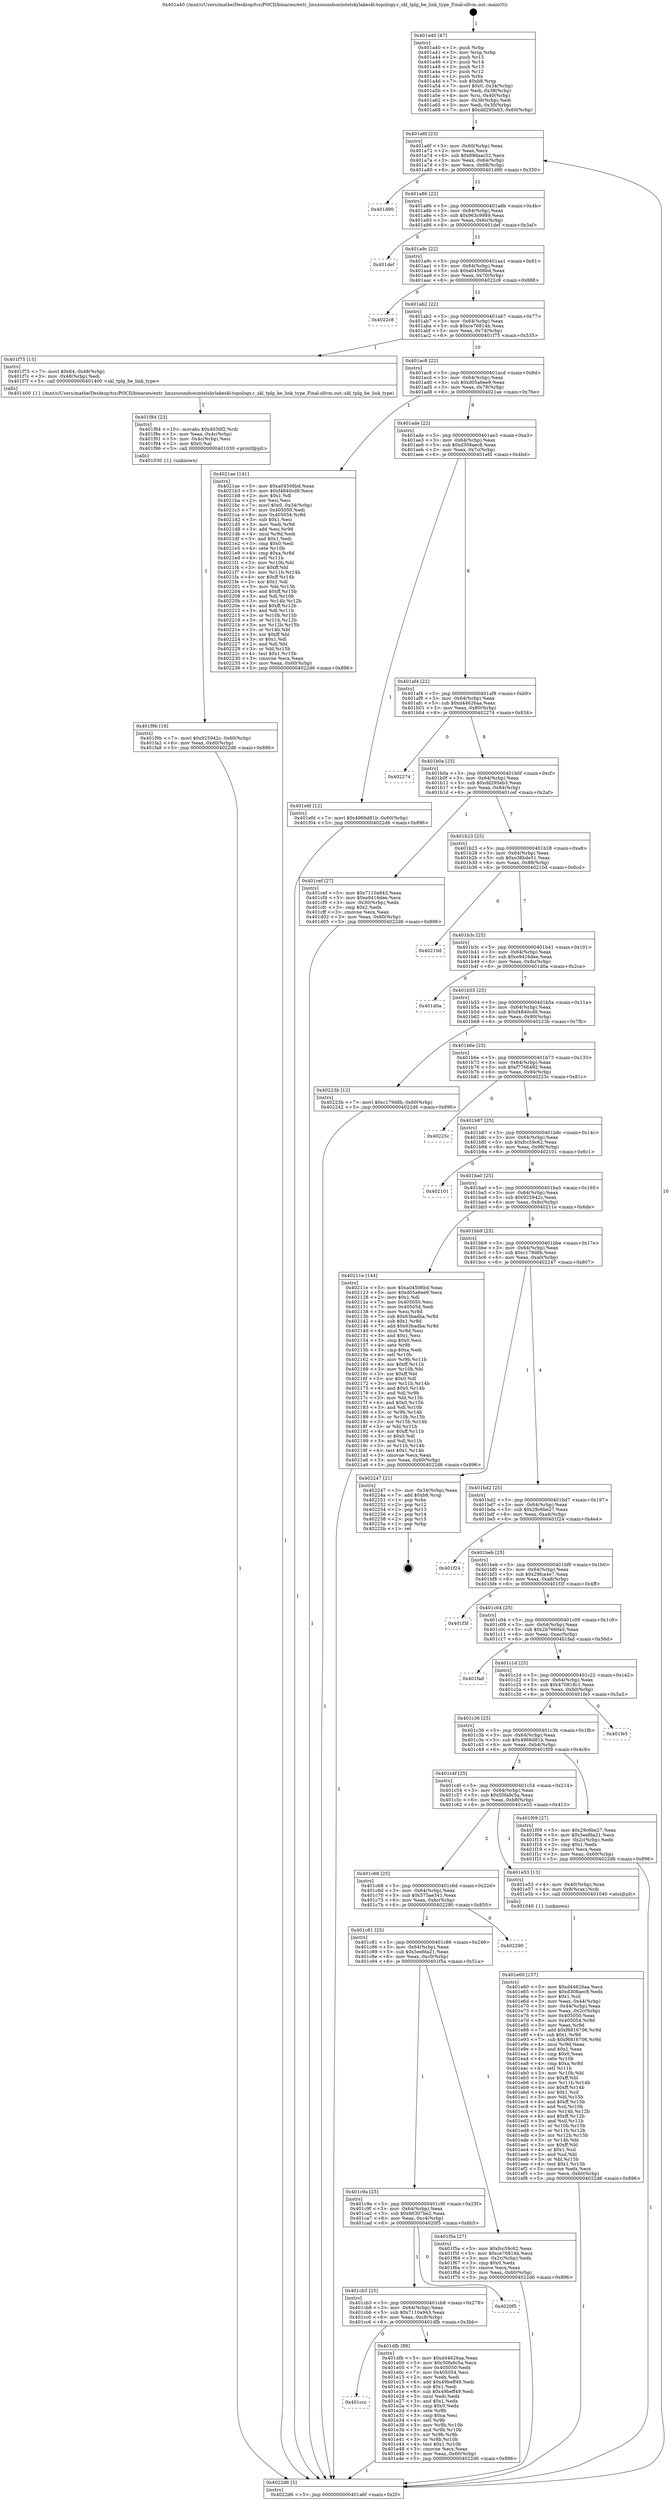 digraph "0x401a40" {
  label = "0x401a40 (/mnt/c/Users/mathe/Desktop/tcc/POCII/binaries/extr_linuxsoundsocintelskylakeskl-topology.c_skl_tplg_be_link_type_Final-ollvm.out::main(0))"
  labelloc = "t"
  node[shape=record]

  Entry [label="",width=0.3,height=0.3,shape=circle,fillcolor=black,style=filled]
  "0x401a6f" [label="{
     0x401a6f [23]\l
     | [instrs]\l
     &nbsp;&nbsp;0x401a6f \<+3\>: mov -0x60(%rbp),%eax\l
     &nbsp;&nbsp;0x401a72 \<+2\>: mov %eax,%ecx\l
     &nbsp;&nbsp;0x401a74 \<+6\>: sub $0x89daac52,%ecx\l
     &nbsp;&nbsp;0x401a7a \<+3\>: mov %eax,-0x64(%rbp)\l
     &nbsp;&nbsp;0x401a7d \<+3\>: mov %ecx,-0x68(%rbp)\l
     &nbsp;&nbsp;0x401a80 \<+6\>: je 0000000000401d90 \<main+0x350\>\l
  }"]
  "0x401d90" [label="{
     0x401d90\l
  }", style=dashed]
  "0x401a86" [label="{
     0x401a86 [22]\l
     | [instrs]\l
     &nbsp;&nbsp;0x401a86 \<+5\>: jmp 0000000000401a8b \<main+0x4b\>\l
     &nbsp;&nbsp;0x401a8b \<+3\>: mov -0x64(%rbp),%eax\l
     &nbsp;&nbsp;0x401a8e \<+5\>: sub $0x963c9989,%eax\l
     &nbsp;&nbsp;0x401a93 \<+3\>: mov %eax,-0x6c(%rbp)\l
     &nbsp;&nbsp;0x401a96 \<+6\>: je 0000000000401def \<main+0x3af\>\l
  }"]
  Exit [label="",width=0.3,height=0.3,shape=circle,fillcolor=black,style=filled,peripheries=2]
  "0x401def" [label="{
     0x401def\l
  }", style=dashed]
  "0x401a9c" [label="{
     0x401a9c [22]\l
     | [instrs]\l
     &nbsp;&nbsp;0x401a9c \<+5\>: jmp 0000000000401aa1 \<main+0x61\>\l
     &nbsp;&nbsp;0x401aa1 \<+3\>: mov -0x64(%rbp),%eax\l
     &nbsp;&nbsp;0x401aa4 \<+5\>: sub $0xa04506bd,%eax\l
     &nbsp;&nbsp;0x401aa9 \<+3\>: mov %eax,-0x70(%rbp)\l
     &nbsp;&nbsp;0x401aac \<+6\>: je 00000000004022c8 \<main+0x888\>\l
  }"]
  "0x401f9b" [label="{
     0x401f9b [18]\l
     | [instrs]\l
     &nbsp;&nbsp;0x401f9b \<+7\>: movl $0x925942c,-0x60(%rbp)\l
     &nbsp;&nbsp;0x401fa2 \<+6\>: mov %eax,-0xd0(%rbp)\l
     &nbsp;&nbsp;0x401fa8 \<+5\>: jmp 00000000004022d6 \<main+0x896\>\l
  }"]
  "0x4022c8" [label="{
     0x4022c8\l
  }", style=dashed]
  "0x401ab2" [label="{
     0x401ab2 [22]\l
     | [instrs]\l
     &nbsp;&nbsp;0x401ab2 \<+5\>: jmp 0000000000401ab7 \<main+0x77\>\l
     &nbsp;&nbsp;0x401ab7 \<+3\>: mov -0x64(%rbp),%eax\l
     &nbsp;&nbsp;0x401aba \<+5\>: sub $0xce76814b,%eax\l
     &nbsp;&nbsp;0x401abf \<+3\>: mov %eax,-0x74(%rbp)\l
     &nbsp;&nbsp;0x401ac2 \<+6\>: je 0000000000401f75 \<main+0x535\>\l
  }"]
  "0x401f84" [label="{
     0x401f84 [23]\l
     | [instrs]\l
     &nbsp;&nbsp;0x401f84 \<+10\>: movabs $0x4030f2,%rdi\l
     &nbsp;&nbsp;0x401f8e \<+3\>: mov %eax,-0x4c(%rbp)\l
     &nbsp;&nbsp;0x401f91 \<+3\>: mov -0x4c(%rbp),%esi\l
     &nbsp;&nbsp;0x401f94 \<+2\>: mov $0x0,%al\l
     &nbsp;&nbsp;0x401f96 \<+5\>: call 0000000000401030 \<printf@plt\>\l
     | [calls]\l
     &nbsp;&nbsp;0x401030 \{1\} (unknown)\l
  }"]
  "0x401f75" [label="{
     0x401f75 [15]\l
     | [instrs]\l
     &nbsp;&nbsp;0x401f75 \<+7\>: movl $0x64,-0x48(%rbp)\l
     &nbsp;&nbsp;0x401f7c \<+3\>: mov -0x48(%rbp),%edi\l
     &nbsp;&nbsp;0x401f7f \<+5\>: call 0000000000401400 \<skl_tplg_be_link_type\>\l
     | [calls]\l
     &nbsp;&nbsp;0x401400 \{1\} (/mnt/c/Users/mathe/Desktop/tcc/POCII/binaries/extr_linuxsoundsocintelskylakeskl-topology.c_skl_tplg_be_link_type_Final-ollvm.out::skl_tplg_be_link_type)\l
  }"]
  "0x401ac8" [label="{
     0x401ac8 [22]\l
     | [instrs]\l
     &nbsp;&nbsp;0x401ac8 \<+5\>: jmp 0000000000401acd \<main+0x8d\>\l
     &nbsp;&nbsp;0x401acd \<+3\>: mov -0x64(%rbp),%eax\l
     &nbsp;&nbsp;0x401ad0 \<+5\>: sub $0xd05a6ee9,%eax\l
     &nbsp;&nbsp;0x401ad5 \<+3\>: mov %eax,-0x78(%rbp)\l
     &nbsp;&nbsp;0x401ad8 \<+6\>: je 00000000004021ae \<main+0x76e\>\l
  }"]
  "0x401e60" [label="{
     0x401e60 [157]\l
     | [instrs]\l
     &nbsp;&nbsp;0x401e60 \<+5\>: mov $0xd44626aa,%ecx\l
     &nbsp;&nbsp;0x401e65 \<+5\>: mov $0xd308aec8,%edx\l
     &nbsp;&nbsp;0x401e6a \<+3\>: mov $0x1,%sil\l
     &nbsp;&nbsp;0x401e6d \<+3\>: mov %eax,-0x44(%rbp)\l
     &nbsp;&nbsp;0x401e70 \<+3\>: mov -0x44(%rbp),%eax\l
     &nbsp;&nbsp;0x401e73 \<+3\>: mov %eax,-0x2c(%rbp)\l
     &nbsp;&nbsp;0x401e76 \<+7\>: mov 0x405050,%eax\l
     &nbsp;&nbsp;0x401e7d \<+8\>: mov 0x405054,%r8d\l
     &nbsp;&nbsp;0x401e85 \<+3\>: mov %eax,%r9d\l
     &nbsp;&nbsp;0x401e88 \<+7\>: add $0xf6816706,%r9d\l
     &nbsp;&nbsp;0x401e8f \<+4\>: sub $0x1,%r9d\l
     &nbsp;&nbsp;0x401e93 \<+7\>: sub $0xf6816706,%r9d\l
     &nbsp;&nbsp;0x401e9a \<+4\>: imul %r9d,%eax\l
     &nbsp;&nbsp;0x401e9e \<+3\>: and $0x1,%eax\l
     &nbsp;&nbsp;0x401ea1 \<+3\>: cmp $0x0,%eax\l
     &nbsp;&nbsp;0x401ea4 \<+4\>: sete %r10b\l
     &nbsp;&nbsp;0x401ea8 \<+4\>: cmp $0xa,%r8d\l
     &nbsp;&nbsp;0x401eac \<+4\>: setl %r11b\l
     &nbsp;&nbsp;0x401eb0 \<+3\>: mov %r10b,%bl\l
     &nbsp;&nbsp;0x401eb3 \<+3\>: xor $0xff,%bl\l
     &nbsp;&nbsp;0x401eb6 \<+3\>: mov %r11b,%r14b\l
     &nbsp;&nbsp;0x401eb9 \<+4\>: xor $0xff,%r14b\l
     &nbsp;&nbsp;0x401ebd \<+4\>: xor $0x1,%sil\l
     &nbsp;&nbsp;0x401ec1 \<+3\>: mov %bl,%r15b\l
     &nbsp;&nbsp;0x401ec4 \<+4\>: and $0xff,%r15b\l
     &nbsp;&nbsp;0x401ec8 \<+3\>: and %sil,%r10b\l
     &nbsp;&nbsp;0x401ecb \<+3\>: mov %r14b,%r12b\l
     &nbsp;&nbsp;0x401ece \<+4\>: and $0xff,%r12b\l
     &nbsp;&nbsp;0x401ed2 \<+3\>: and %sil,%r11b\l
     &nbsp;&nbsp;0x401ed5 \<+3\>: or %r10b,%r15b\l
     &nbsp;&nbsp;0x401ed8 \<+3\>: or %r11b,%r12b\l
     &nbsp;&nbsp;0x401edb \<+3\>: xor %r12b,%r15b\l
     &nbsp;&nbsp;0x401ede \<+3\>: or %r14b,%bl\l
     &nbsp;&nbsp;0x401ee1 \<+3\>: xor $0xff,%bl\l
     &nbsp;&nbsp;0x401ee4 \<+4\>: or $0x1,%sil\l
     &nbsp;&nbsp;0x401ee8 \<+3\>: and %sil,%bl\l
     &nbsp;&nbsp;0x401eeb \<+3\>: or %bl,%r15b\l
     &nbsp;&nbsp;0x401eee \<+4\>: test $0x1,%r15b\l
     &nbsp;&nbsp;0x401ef2 \<+3\>: cmovne %edx,%ecx\l
     &nbsp;&nbsp;0x401ef5 \<+3\>: mov %ecx,-0x60(%rbp)\l
     &nbsp;&nbsp;0x401ef8 \<+5\>: jmp 00000000004022d6 \<main+0x896\>\l
  }"]
  "0x4021ae" [label="{
     0x4021ae [141]\l
     | [instrs]\l
     &nbsp;&nbsp;0x4021ae \<+5\>: mov $0xa04506bd,%eax\l
     &nbsp;&nbsp;0x4021b3 \<+5\>: mov $0xf4840cd9,%ecx\l
     &nbsp;&nbsp;0x4021b8 \<+2\>: mov $0x1,%dl\l
     &nbsp;&nbsp;0x4021ba \<+2\>: xor %esi,%esi\l
     &nbsp;&nbsp;0x4021bc \<+7\>: movl $0x0,-0x34(%rbp)\l
     &nbsp;&nbsp;0x4021c3 \<+7\>: mov 0x405050,%edi\l
     &nbsp;&nbsp;0x4021ca \<+8\>: mov 0x405054,%r8d\l
     &nbsp;&nbsp;0x4021d2 \<+3\>: sub $0x1,%esi\l
     &nbsp;&nbsp;0x4021d5 \<+3\>: mov %edi,%r9d\l
     &nbsp;&nbsp;0x4021d8 \<+3\>: add %esi,%r9d\l
     &nbsp;&nbsp;0x4021db \<+4\>: imul %r9d,%edi\l
     &nbsp;&nbsp;0x4021df \<+3\>: and $0x1,%edi\l
     &nbsp;&nbsp;0x4021e2 \<+3\>: cmp $0x0,%edi\l
     &nbsp;&nbsp;0x4021e5 \<+4\>: sete %r10b\l
     &nbsp;&nbsp;0x4021e9 \<+4\>: cmp $0xa,%r8d\l
     &nbsp;&nbsp;0x4021ed \<+4\>: setl %r11b\l
     &nbsp;&nbsp;0x4021f1 \<+3\>: mov %r10b,%bl\l
     &nbsp;&nbsp;0x4021f4 \<+3\>: xor $0xff,%bl\l
     &nbsp;&nbsp;0x4021f7 \<+3\>: mov %r11b,%r14b\l
     &nbsp;&nbsp;0x4021fa \<+4\>: xor $0xff,%r14b\l
     &nbsp;&nbsp;0x4021fe \<+3\>: xor $0x1,%dl\l
     &nbsp;&nbsp;0x402201 \<+3\>: mov %bl,%r15b\l
     &nbsp;&nbsp;0x402204 \<+4\>: and $0xff,%r15b\l
     &nbsp;&nbsp;0x402208 \<+3\>: and %dl,%r10b\l
     &nbsp;&nbsp;0x40220b \<+3\>: mov %r14b,%r12b\l
     &nbsp;&nbsp;0x40220e \<+4\>: and $0xff,%r12b\l
     &nbsp;&nbsp;0x402212 \<+3\>: and %dl,%r11b\l
     &nbsp;&nbsp;0x402215 \<+3\>: or %r10b,%r15b\l
     &nbsp;&nbsp;0x402218 \<+3\>: or %r11b,%r12b\l
     &nbsp;&nbsp;0x40221b \<+3\>: xor %r12b,%r15b\l
     &nbsp;&nbsp;0x40221e \<+3\>: or %r14b,%bl\l
     &nbsp;&nbsp;0x402221 \<+3\>: xor $0xff,%bl\l
     &nbsp;&nbsp;0x402224 \<+3\>: or $0x1,%dl\l
     &nbsp;&nbsp;0x402227 \<+2\>: and %dl,%bl\l
     &nbsp;&nbsp;0x402229 \<+3\>: or %bl,%r15b\l
     &nbsp;&nbsp;0x40222c \<+4\>: test $0x1,%r15b\l
     &nbsp;&nbsp;0x402230 \<+3\>: cmovne %ecx,%eax\l
     &nbsp;&nbsp;0x402233 \<+3\>: mov %eax,-0x60(%rbp)\l
     &nbsp;&nbsp;0x402236 \<+5\>: jmp 00000000004022d6 \<main+0x896\>\l
  }"]
  "0x401ade" [label="{
     0x401ade [22]\l
     | [instrs]\l
     &nbsp;&nbsp;0x401ade \<+5\>: jmp 0000000000401ae3 \<main+0xa3\>\l
     &nbsp;&nbsp;0x401ae3 \<+3\>: mov -0x64(%rbp),%eax\l
     &nbsp;&nbsp;0x401ae6 \<+5\>: sub $0xd308aec8,%eax\l
     &nbsp;&nbsp;0x401aeb \<+3\>: mov %eax,-0x7c(%rbp)\l
     &nbsp;&nbsp;0x401aee \<+6\>: je 0000000000401efd \<main+0x4bd\>\l
  }"]
  "0x401ccc" [label="{
     0x401ccc\l
  }", style=dashed]
  "0x401efd" [label="{
     0x401efd [12]\l
     | [instrs]\l
     &nbsp;&nbsp;0x401efd \<+7\>: movl $0x4966d81b,-0x60(%rbp)\l
     &nbsp;&nbsp;0x401f04 \<+5\>: jmp 00000000004022d6 \<main+0x896\>\l
  }"]
  "0x401af4" [label="{
     0x401af4 [22]\l
     | [instrs]\l
     &nbsp;&nbsp;0x401af4 \<+5\>: jmp 0000000000401af9 \<main+0xb9\>\l
     &nbsp;&nbsp;0x401af9 \<+3\>: mov -0x64(%rbp),%eax\l
     &nbsp;&nbsp;0x401afc \<+5\>: sub $0xd44626aa,%eax\l
     &nbsp;&nbsp;0x401b01 \<+3\>: mov %eax,-0x80(%rbp)\l
     &nbsp;&nbsp;0x401b04 \<+6\>: je 0000000000402274 \<main+0x834\>\l
  }"]
  "0x401dfb" [label="{
     0x401dfb [88]\l
     | [instrs]\l
     &nbsp;&nbsp;0x401dfb \<+5\>: mov $0xd44626aa,%eax\l
     &nbsp;&nbsp;0x401e00 \<+5\>: mov $0x50fa9c5a,%ecx\l
     &nbsp;&nbsp;0x401e05 \<+7\>: mov 0x405050,%edx\l
     &nbsp;&nbsp;0x401e0c \<+7\>: mov 0x405054,%esi\l
     &nbsp;&nbsp;0x401e13 \<+2\>: mov %edx,%edi\l
     &nbsp;&nbsp;0x401e15 \<+6\>: add $0x49beff49,%edi\l
     &nbsp;&nbsp;0x401e1b \<+3\>: sub $0x1,%edi\l
     &nbsp;&nbsp;0x401e1e \<+6\>: sub $0x49beff49,%edi\l
     &nbsp;&nbsp;0x401e24 \<+3\>: imul %edi,%edx\l
     &nbsp;&nbsp;0x401e27 \<+3\>: and $0x1,%edx\l
     &nbsp;&nbsp;0x401e2a \<+3\>: cmp $0x0,%edx\l
     &nbsp;&nbsp;0x401e2d \<+4\>: sete %r8b\l
     &nbsp;&nbsp;0x401e31 \<+3\>: cmp $0xa,%esi\l
     &nbsp;&nbsp;0x401e34 \<+4\>: setl %r9b\l
     &nbsp;&nbsp;0x401e38 \<+3\>: mov %r8b,%r10b\l
     &nbsp;&nbsp;0x401e3b \<+3\>: and %r9b,%r10b\l
     &nbsp;&nbsp;0x401e3e \<+3\>: xor %r9b,%r8b\l
     &nbsp;&nbsp;0x401e41 \<+3\>: or %r8b,%r10b\l
     &nbsp;&nbsp;0x401e44 \<+4\>: test $0x1,%r10b\l
     &nbsp;&nbsp;0x401e48 \<+3\>: cmovne %ecx,%eax\l
     &nbsp;&nbsp;0x401e4b \<+3\>: mov %eax,-0x60(%rbp)\l
     &nbsp;&nbsp;0x401e4e \<+5\>: jmp 00000000004022d6 \<main+0x896\>\l
  }"]
  "0x402274" [label="{
     0x402274\l
  }", style=dashed]
  "0x401b0a" [label="{
     0x401b0a [25]\l
     | [instrs]\l
     &nbsp;&nbsp;0x401b0a \<+5\>: jmp 0000000000401b0f \<main+0xcf\>\l
     &nbsp;&nbsp;0x401b0f \<+3\>: mov -0x64(%rbp),%eax\l
     &nbsp;&nbsp;0x401b12 \<+5\>: sub $0xdd295eb3,%eax\l
     &nbsp;&nbsp;0x401b17 \<+6\>: mov %eax,-0x84(%rbp)\l
     &nbsp;&nbsp;0x401b1d \<+6\>: je 0000000000401cef \<main+0x2af\>\l
  }"]
  "0x401cb3" [label="{
     0x401cb3 [25]\l
     | [instrs]\l
     &nbsp;&nbsp;0x401cb3 \<+5\>: jmp 0000000000401cb8 \<main+0x278\>\l
     &nbsp;&nbsp;0x401cb8 \<+3\>: mov -0x64(%rbp),%eax\l
     &nbsp;&nbsp;0x401cbb \<+5\>: sub $0x7110a943,%eax\l
     &nbsp;&nbsp;0x401cc0 \<+6\>: mov %eax,-0xc8(%rbp)\l
     &nbsp;&nbsp;0x401cc6 \<+6\>: je 0000000000401dfb \<main+0x3bb\>\l
  }"]
  "0x401cef" [label="{
     0x401cef [27]\l
     | [instrs]\l
     &nbsp;&nbsp;0x401cef \<+5\>: mov $0x7110a943,%eax\l
     &nbsp;&nbsp;0x401cf4 \<+5\>: mov $0xe9416dee,%ecx\l
     &nbsp;&nbsp;0x401cf9 \<+3\>: mov -0x30(%rbp),%edx\l
     &nbsp;&nbsp;0x401cfc \<+3\>: cmp $0x2,%edx\l
     &nbsp;&nbsp;0x401cff \<+3\>: cmovne %ecx,%eax\l
     &nbsp;&nbsp;0x401d02 \<+3\>: mov %eax,-0x60(%rbp)\l
     &nbsp;&nbsp;0x401d05 \<+5\>: jmp 00000000004022d6 \<main+0x896\>\l
  }"]
  "0x401b23" [label="{
     0x401b23 [25]\l
     | [instrs]\l
     &nbsp;&nbsp;0x401b23 \<+5\>: jmp 0000000000401b28 \<main+0xe8\>\l
     &nbsp;&nbsp;0x401b28 \<+3\>: mov -0x64(%rbp),%eax\l
     &nbsp;&nbsp;0x401b2b \<+5\>: sub $0xe38bde51,%eax\l
     &nbsp;&nbsp;0x401b30 \<+6\>: mov %eax,-0x88(%rbp)\l
     &nbsp;&nbsp;0x401b36 \<+6\>: je 000000000040210d \<main+0x6cd\>\l
  }"]
  "0x4022d6" [label="{
     0x4022d6 [5]\l
     | [instrs]\l
     &nbsp;&nbsp;0x4022d6 \<+5\>: jmp 0000000000401a6f \<main+0x2f\>\l
  }"]
  "0x401a40" [label="{
     0x401a40 [47]\l
     | [instrs]\l
     &nbsp;&nbsp;0x401a40 \<+1\>: push %rbp\l
     &nbsp;&nbsp;0x401a41 \<+3\>: mov %rsp,%rbp\l
     &nbsp;&nbsp;0x401a44 \<+2\>: push %r15\l
     &nbsp;&nbsp;0x401a46 \<+2\>: push %r14\l
     &nbsp;&nbsp;0x401a48 \<+2\>: push %r13\l
     &nbsp;&nbsp;0x401a4a \<+2\>: push %r12\l
     &nbsp;&nbsp;0x401a4c \<+1\>: push %rbx\l
     &nbsp;&nbsp;0x401a4d \<+7\>: sub $0xb8,%rsp\l
     &nbsp;&nbsp;0x401a54 \<+7\>: movl $0x0,-0x34(%rbp)\l
     &nbsp;&nbsp;0x401a5b \<+3\>: mov %edi,-0x38(%rbp)\l
     &nbsp;&nbsp;0x401a5e \<+4\>: mov %rsi,-0x40(%rbp)\l
     &nbsp;&nbsp;0x401a62 \<+3\>: mov -0x38(%rbp),%edi\l
     &nbsp;&nbsp;0x401a65 \<+3\>: mov %edi,-0x30(%rbp)\l
     &nbsp;&nbsp;0x401a68 \<+7\>: movl $0xdd295eb3,-0x60(%rbp)\l
  }"]
  "0x4020f5" [label="{
     0x4020f5\l
  }", style=dashed]
  "0x40210d" [label="{
     0x40210d\l
  }", style=dashed]
  "0x401b3c" [label="{
     0x401b3c [25]\l
     | [instrs]\l
     &nbsp;&nbsp;0x401b3c \<+5\>: jmp 0000000000401b41 \<main+0x101\>\l
     &nbsp;&nbsp;0x401b41 \<+3\>: mov -0x64(%rbp),%eax\l
     &nbsp;&nbsp;0x401b44 \<+5\>: sub $0xe9416dee,%eax\l
     &nbsp;&nbsp;0x401b49 \<+6\>: mov %eax,-0x8c(%rbp)\l
     &nbsp;&nbsp;0x401b4f \<+6\>: je 0000000000401d0a \<main+0x2ca\>\l
  }"]
  "0x401c9a" [label="{
     0x401c9a [25]\l
     | [instrs]\l
     &nbsp;&nbsp;0x401c9a \<+5\>: jmp 0000000000401c9f \<main+0x25f\>\l
     &nbsp;&nbsp;0x401c9f \<+3\>: mov -0x64(%rbp),%eax\l
     &nbsp;&nbsp;0x401ca2 \<+5\>: sub $0x66307be2,%eax\l
     &nbsp;&nbsp;0x401ca7 \<+6\>: mov %eax,-0xc4(%rbp)\l
     &nbsp;&nbsp;0x401cad \<+6\>: je 00000000004020f5 \<main+0x6b5\>\l
  }"]
  "0x401d0a" [label="{
     0x401d0a\l
  }", style=dashed]
  "0x401b55" [label="{
     0x401b55 [25]\l
     | [instrs]\l
     &nbsp;&nbsp;0x401b55 \<+5\>: jmp 0000000000401b5a \<main+0x11a\>\l
     &nbsp;&nbsp;0x401b5a \<+3\>: mov -0x64(%rbp),%eax\l
     &nbsp;&nbsp;0x401b5d \<+5\>: sub $0xf4840cd9,%eax\l
     &nbsp;&nbsp;0x401b62 \<+6\>: mov %eax,-0x90(%rbp)\l
     &nbsp;&nbsp;0x401b68 \<+6\>: je 000000000040223b \<main+0x7fb\>\l
  }"]
  "0x401f5a" [label="{
     0x401f5a [27]\l
     | [instrs]\l
     &nbsp;&nbsp;0x401f5a \<+5\>: mov $0xfcc59c62,%eax\l
     &nbsp;&nbsp;0x401f5f \<+5\>: mov $0xce76814b,%ecx\l
     &nbsp;&nbsp;0x401f64 \<+3\>: mov -0x2c(%rbp),%edx\l
     &nbsp;&nbsp;0x401f67 \<+3\>: cmp $0x0,%edx\l
     &nbsp;&nbsp;0x401f6a \<+3\>: cmove %ecx,%eax\l
     &nbsp;&nbsp;0x401f6d \<+3\>: mov %eax,-0x60(%rbp)\l
     &nbsp;&nbsp;0x401f70 \<+5\>: jmp 00000000004022d6 \<main+0x896\>\l
  }"]
  "0x40223b" [label="{
     0x40223b [12]\l
     | [instrs]\l
     &nbsp;&nbsp;0x40223b \<+7\>: movl $0xc179d8b,-0x60(%rbp)\l
     &nbsp;&nbsp;0x402242 \<+5\>: jmp 00000000004022d6 \<main+0x896\>\l
  }"]
  "0x401b6e" [label="{
     0x401b6e [25]\l
     | [instrs]\l
     &nbsp;&nbsp;0x401b6e \<+5\>: jmp 0000000000401b73 \<main+0x133\>\l
     &nbsp;&nbsp;0x401b73 \<+3\>: mov -0x64(%rbp),%eax\l
     &nbsp;&nbsp;0x401b76 \<+5\>: sub $0xf7766492,%eax\l
     &nbsp;&nbsp;0x401b7b \<+6\>: mov %eax,-0x94(%rbp)\l
     &nbsp;&nbsp;0x401b81 \<+6\>: je 000000000040225c \<main+0x81c\>\l
  }"]
  "0x401c81" [label="{
     0x401c81 [25]\l
     | [instrs]\l
     &nbsp;&nbsp;0x401c81 \<+5\>: jmp 0000000000401c86 \<main+0x246\>\l
     &nbsp;&nbsp;0x401c86 \<+3\>: mov -0x64(%rbp),%eax\l
     &nbsp;&nbsp;0x401c89 \<+5\>: sub $0x5eefda21,%eax\l
     &nbsp;&nbsp;0x401c8e \<+6\>: mov %eax,-0xc0(%rbp)\l
     &nbsp;&nbsp;0x401c94 \<+6\>: je 0000000000401f5a \<main+0x51a\>\l
  }"]
  "0x40225c" [label="{
     0x40225c\l
  }", style=dashed]
  "0x401b87" [label="{
     0x401b87 [25]\l
     | [instrs]\l
     &nbsp;&nbsp;0x401b87 \<+5\>: jmp 0000000000401b8c \<main+0x14c\>\l
     &nbsp;&nbsp;0x401b8c \<+3\>: mov -0x64(%rbp),%eax\l
     &nbsp;&nbsp;0x401b8f \<+5\>: sub $0xfcc59c62,%eax\l
     &nbsp;&nbsp;0x401b94 \<+6\>: mov %eax,-0x98(%rbp)\l
     &nbsp;&nbsp;0x401b9a \<+6\>: je 0000000000402101 \<main+0x6c1\>\l
  }"]
  "0x402290" [label="{
     0x402290\l
  }", style=dashed]
  "0x402101" [label="{
     0x402101\l
  }", style=dashed]
  "0x401ba0" [label="{
     0x401ba0 [25]\l
     | [instrs]\l
     &nbsp;&nbsp;0x401ba0 \<+5\>: jmp 0000000000401ba5 \<main+0x165\>\l
     &nbsp;&nbsp;0x401ba5 \<+3\>: mov -0x64(%rbp),%eax\l
     &nbsp;&nbsp;0x401ba8 \<+5\>: sub $0x925942c,%eax\l
     &nbsp;&nbsp;0x401bad \<+6\>: mov %eax,-0x9c(%rbp)\l
     &nbsp;&nbsp;0x401bb3 \<+6\>: je 000000000040211e \<main+0x6de\>\l
  }"]
  "0x401c68" [label="{
     0x401c68 [25]\l
     | [instrs]\l
     &nbsp;&nbsp;0x401c68 \<+5\>: jmp 0000000000401c6d \<main+0x22d\>\l
     &nbsp;&nbsp;0x401c6d \<+3\>: mov -0x64(%rbp),%eax\l
     &nbsp;&nbsp;0x401c70 \<+5\>: sub $0x575ae341,%eax\l
     &nbsp;&nbsp;0x401c75 \<+6\>: mov %eax,-0xbc(%rbp)\l
     &nbsp;&nbsp;0x401c7b \<+6\>: je 0000000000402290 \<main+0x850\>\l
  }"]
  "0x40211e" [label="{
     0x40211e [144]\l
     | [instrs]\l
     &nbsp;&nbsp;0x40211e \<+5\>: mov $0xa04506bd,%eax\l
     &nbsp;&nbsp;0x402123 \<+5\>: mov $0xd05a6ee9,%ecx\l
     &nbsp;&nbsp;0x402128 \<+2\>: mov $0x1,%dl\l
     &nbsp;&nbsp;0x40212a \<+7\>: mov 0x405050,%esi\l
     &nbsp;&nbsp;0x402131 \<+7\>: mov 0x405054,%edi\l
     &nbsp;&nbsp;0x402138 \<+3\>: mov %esi,%r8d\l
     &nbsp;&nbsp;0x40213b \<+7\>: sub $0x63badba,%r8d\l
     &nbsp;&nbsp;0x402142 \<+4\>: sub $0x1,%r8d\l
     &nbsp;&nbsp;0x402146 \<+7\>: add $0x63badba,%r8d\l
     &nbsp;&nbsp;0x40214d \<+4\>: imul %r8d,%esi\l
     &nbsp;&nbsp;0x402151 \<+3\>: and $0x1,%esi\l
     &nbsp;&nbsp;0x402154 \<+3\>: cmp $0x0,%esi\l
     &nbsp;&nbsp;0x402157 \<+4\>: sete %r9b\l
     &nbsp;&nbsp;0x40215b \<+3\>: cmp $0xa,%edi\l
     &nbsp;&nbsp;0x40215e \<+4\>: setl %r10b\l
     &nbsp;&nbsp;0x402162 \<+3\>: mov %r9b,%r11b\l
     &nbsp;&nbsp;0x402165 \<+4\>: xor $0xff,%r11b\l
     &nbsp;&nbsp;0x402169 \<+3\>: mov %r10b,%bl\l
     &nbsp;&nbsp;0x40216c \<+3\>: xor $0xff,%bl\l
     &nbsp;&nbsp;0x40216f \<+3\>: xor $0x0,%dl\l
     &nbsp;&nbsp;0x402172 \<+3\>: mov %r11b,%r14b\l
     &nbsp;&nbsp;0x402175 \<+4\>: and $0x0,%r14b\l
     &nbsp;&nbsp;0x402179 \<+3\>: and %dl,%r9b\l
     &nbsp;&nbsp;0x40217c \<+3\>: mov %bl,%r15b\l
     &nbsp;&nbsp;0x40217f \<+4\>: and $0x0,%r15b\l
     &nbsp;&nbsp;0x402183 \<+3\>: and %dl,%r10b\l
     &nbsp;&nbsp;0x402186 \<+3\>: or %r9b,%r14b\l
     &nbsp;&nbsp;0x402189 \<+3\>: or %r10b,%r15b\l
     &nbsp;&nbsp;0x40218c \<+3\>: xor %r15b,%r14b\l
     &nbsp;&nbsp;0x40218f \<+3\>: or %bl,%r11b\l
     &nbsp;&nbsp;0x402192 \<+4\>: xor $0xff,%r11b\l
     &nbsp;&nbsp;0x402196 \<+3\>: or $0x0,%dl\l
     &nbsp;&nbsp;0x402199 \<+3\>: and %dl,%r11b\l
     &nbsp;&nbsp;0x40219c \<+3\>: or %r11b,%r14b\l
     &nbsp;&nbsp;0x40219f \<+4\>: test $0x1,%r14b\l
     &nbsp;&nbsp;0x4021a3 \<+3\>: cmovne %ecx,%eax\l
     &nbsp;&nbsp;0x4021a6 \<+3\>: mov %eax,-0x60(%rbp)\l
     &nbsp;&nbsp;0x4021a9 \<+5\>: jmp 00000000004022d6 \<main+0x896\>\l
  }"]
  "0x401bb9" [label="{
     0x401bb9 [25]\l
     | [instrs]\l
     &nbsp;&nbsp;0x401bb9 \<+5\>: jmp 0000000000401bbe \<main+0x17e\>\l
     &nbsp;&nbsp;0x401bbe \<+3\>: mov -0x64(%rbp),%eax\l
     &nbsp;&nbsp;0x401bc1 \<+5\>: sub $0xc179d8b,%eax\l
     &nbsp;&nbsp;0x401bc6 \<+6\>: mov %eax,-0xa0(%rbp)\l
     &nbsp;&nbsp;0x401bcc \<+6\>: je 0000000000402247 \<main+0x807\>\l
  }"]
  "0x401e53" [label="{
     0x401e53 [13]\l
     | [instrs]\l
     &nbsp;&nbsp;0x401e53 \<+4\>: mov -0x40(%rbp),%rax\l
     &nbsp;&nbsp;0x401e57 \<+4\>: mov 0x8(%rax),%rdi\l
     &nbsp;&nbsp;0x401e5b \<+5\>: call 0000000000401040 \<atoi@plt\>\l
     | [calls]\l
     &nbsp;&nbsp;0x401040 \{1\} (unknown)\l
  }"]
  "0x402247" [label="{
     0x402247 [21]\l
     | [instrs]\l
     &nbsp;&nbsp;0x402247 \<+3\>: mov -0x34(%rbp),%eax\l
     &nbsp;&nbsp;0x40224a \<+7\>: add $0xb8,%rsp\l
     &nbsp;&nbsp;0x402251 \<+1\>: pop %rbx\l
     &nbsp;&nbsp;0x402252 \<+2\>: pop %r12\l
     &nbsp;&nbsp;0x402254 \<+2\>: pop %r13\l
     &nbsp;&nbsp;0x402256 \<+2\>: pop %r14\l
     &nbsp;&nbsp;0x402258 \<+2\>: pop %r15\l
     &nbsp;&nbsp;0x40225a \<+1\>: pop %rbp\l
     &nbsp;&nbsp;0x40225b \<+1\>: ret\l
  }"]
  "0x401bd2" [label="{
     0x401bd2 [25]\l
     | [instrs]\l
     &nbsp;&nbsp;0x401bd2 \<+5\>: jmp 0000000000401bd7 \<main+0x197\>\l
     &nbsp;&nbsp;0x401bd7 \<+3\>: mov -0x64(%rbp),%eax\l
     &nbsp;&nbsp;0x401bda \<+5\>: sub $0x29c6be27,%eax\l
     &nbsp;&nbsp;0x401bdf \<+6\>: mov %eax,-0xa4(%rbp)\l
     &nbsp;&nbsp;0x401be5 \<+6\>: je 0000000000401f24 \<main+0x4e4\>\l
  }"]
  "0x401c4f" [label="{
     0x401c4f [25]\l
     | [instrs]\l
     &nbsp;&nbsp;0x401c4f \<+5\>: jmp 0000000000401c54 \<main+0x214\>\l
     &nbsp;&nbsp;0x401c54 \<+3\>: mov -0x64(%rbp),%eax\l
     &nbsp;&nbsp;0x401c57 \<+5\>: sub $0x50fa9c5a,%eax\l
     &nbsp;&nbsp;0x401c5c \<+6\>: mov %eax,-0xb8(%rbp)\l
     &nbsp;&nbsp;0x401c62 \<+6\>: je 0000000000401e53 \<main+0x413\>\l
  }"]
  "0x401f24" [label="{
     0x401f24\l
  }", style=dashed]
  "0x401beb" [label="{
     0x401beb [25]\l
     | [instrs]\l
     &nbsp;&nbsp;0x401beb \<+5\>: jmp 0000000000401bf0 \<main+0x1b0\>\l
     &nbsp;&nbsp;0x401bf0 \<+3\>: mov -0x64(%rbp),%eax\l
     &nbsp;&nbsp;0x401bf3 \<+5\>: sub $0x29fca4e7,%eax\l
     &nbsp;&nbsp;0x401bf8 \<+6\>: mov %eax,-0xa8(%rbp)\l
     &nbsp;&nbsp;0x401bfe \<+6\>: je 0000000000401f3f \<main+0x4ff\>\l
  }"]
  "0x401f09" [label="{
     0x401f09 [27]\l
     | [instrs]\l
     &nbsp;&nbsp;0x401f09 \<+5\>: mov $0x29c6be27,%eax\l
     &nbsp;&nbsp;0x401f0e \<+5\>: mov $0x5eefda21,%ecx\l
     &nbsp;&nbsp;0x401f13 \<+3\>: mov -0x2c(%rbp),%edx\l
     &nbsp;&nbsp;0x401f16 \<+3\>: cmp $0x1,%edx\l
     &nbsp;&nbsp;0x401f19 \<+3\>: cmovl %ecx,%eax\l
     &nbsp;&nbsp;0x401f1c \<+3\>: mov %eax,-0x60(%rbp)\l
     &nbsp;&nbsp;0x401f1f \<+5\>: jmp 00000000004022d6 \<main+0x896\>\l
  }"]
  "0x401f3f" [label="{
     0x401f3f\l
  }", style=dashed]
  "0x401c04" [label="{
     0x401c04 [25]\l
     | [instrs]\l
     &nbsp;&nbsp;0x401c04 \<+5\>: jmp 0000000000401c09 \<main+0x1c9\>\l
     &nbsp;&nbsp;0x401c09 \<+3\>: mov -0x64(%rbp),%eax\l
     &nbsp;&nbsp;0x401c0c \<+5\>: sub $0x2b7669a5,%eax\l
     &nbsp;&nbsp;0x401c11 \<+6\>: mov %eax,-0xac(%rbp)\l
     &nbsp;&nbsp;0x401c17 \<+6\>: je 0000000000401fad \<main+0x56d\>\l
  }"]
  "0x401c36" [label="{
     0x401c36 [25]\l
     | [instrs]\l
     &nbsp;&nbsp;0x401c36 \<+5\>: jmp 0000000000401c3b \<main+0x1fb\>\l
     &nbsp;&nbsp;0x401c3b \<+3\>: mov -0x64(%rbp),%eax\l
     &nbsp;&nbsp;0x401c3e \<+5\>: sub $0x4966d81b,%eax\l
     &nbsp;&nbsp;0x401c43 \<+6\>: mov %eax,-0xb4(%rbp)\l
     &nbsp;&nbsp;0x401c49 \<+6\>: je 0000000000401f09 \<main+0x4c9\>\l
  }"]
  "0x401fad" [label="{
     0x401fad\l
  }", style=dashed]
  "0x401c1d" [label="{
     0x401c1d [25]\l
     | [instrs]\l
     &nbsp;&nbsp;0x401c1d \<+5\>: jmp 0000000000401c22 \<main+0x1e2\>\l
     &nbsp;&nbsp;0x401c22 \<+3\>: mov -0x64(%rbp),%eax\l
     &nbsp;&nbsp;0x401c25 \<+5\>: sub $0x470818c1,%eax\l
     &nbsp;&nbsp;0x401c2a \<+6\>: mov %eax,-0xb0(%rbp)\l
     &nbsp;&nbsp;0x401c30 \<+6\>: je 0000000000401fe5 \<main+0x5a5\>\l
  }"]
  "0x401fe5" [label="{
     0x401fe5\l
  }", style=dashed]
  Entry -> "0x401a40" [label=" 1"]
  "0x401a6f" -> "0x401d90" [label=" 0"]
  "0x401a6f" -> "0x401a86" [label=" 11"]
  "0x402247" -> Exit [label=" 1"]
  "0x401a86" -> "0x401def" [label=" 0"]
  "0x401a86" -> "0x401a9c" [label=" 11"]
  "0x40223b" -> "0x4022d6" [label=" 1"]
  "0x401a9c" -> "0x4022c8" [label=" 0"]
  "0x401a9c" -> "0x401ab2" [label=" 11"]
  "0x4021ae" -> "0x4022d6" [label=" 1"]
  "0x401ab2" -> "0x401f75" [label=" 1"]
  "0x401ab2" -> "0x401ac8" [label=" 10"]
  "0x40211e" -> "0x4022d6" [label=" 1"]
  "0x401ac8" -> "0x4021ae" [label=" 1"]
  "0x401ac8" -> "0x401ade" [label=" 9"]
  "0x401f9b" -> "0x4022d6" [label=" 1"]
  "0x401ade" -> "0x401efd" [label=" 1"]
  "0x401ade" -> "0x401af4" [label=" 8"]
  "0x401f84" -> "0x401f9b" [label=" 1"]
  "0x401af4" -> "0x402274" [label=" 0"]
  "0x401af4" -> "0x401b0a" [label=" 8"]
  "0x401f75" -> "0x401f84" [label=" 1"]
  "0x401b0a" -> "0x401cef" [label=" 1"]
  "0x401b0a" -> "0x401b23" [label=" 7"]
  "0x401cef" -> "0x4022d6" [label=" 1"]
  "0x401a40" -> "0x401a6f" [label=" 1"]
  "0x4022d6" -> "0x401a6f" [label=" 10"]
  "0x401f09" -> "0x4022d6" [label=" 1"]
  "0x401b23" -> "0x40210d" [label=" 0"]
  "0x401b23" -> "0x401b3c" [label=" 7"]
  "0x401efd" -> "0x4022d6" [label=" 1"]
  "0x401b3c" -> "0x401d0a" [label=" 0"]
  "0x401b3c" -> "0x401b55" [label=" 7"]
  "0x401e53" -> "0x401e60" [label=" 1"]
  "0x401b55" -> "0x40223b" [label=" 1"]
  "0x401b55" -> "0x401b6e" [label=" 6"]
  "0x401dfb" -> "0x4022d6" [label=" 1"]
  "0x401b6e" -> "0x40225c" [label=" 0"]
  "0x401b6e" -> "0x401b87" [label=" 6"]
  "0x401cb3" -> "0x401dfb" [label=" 1"]
  "0x401b87" -> "0x402101" [label=" 0"]
  "0x401b87" -> "0x401ba0" [label=" 6"]
  "0x401f5a" -> "0x4022d6" [label=" 1"]
  "0x401ba0" -> "0x40211e" [label=" 1"]
  "0x401ba0" -> "0x401bb9" [label=" 5"]
  "0x401c9a" -> "0x4020f5" [label=" 0"]
  "0x401bb9" -> "0x402247" [label=" 1"]
  "0x401bb9" -> "0x401bd2" [label=" 4"]
  "0x401e60" -> "0x4022d6" [label=" 1"]
  "0x401bd2" -> "0x401f24" [label=" 0"]
  "0x401bd2" -> "0x401beb" [label=" 4"]
  "0x401c81" -> "0x401f5a" [label=" 1"]
  "0x401beb" -> "0x401f3f" [label=" 0"]
  "0x401beb" -> "0x401c04" [label=" 4"]
  "0x401cb3" -> "0x401ccc" [label=" 0"]
  "0x401c04" -> "0x401fad" [label=" 0"]
  "0x401c04" -> "0x401c1d" [label=" 4"]
  "0x401c68" -> "0x402290" [label=" 0"]
  "0x401c1d" -> "0x401fe5" [label=" 0"]
  "0x401c1d" -> "0x401c36" [label=" 4"]
  "0x401c68" -> "0x401c81" [label=" 2"]
  "0x401c36" -> "0x401f09" [label=" 1"]
  "0x401c36" -> "0x401c4f" [label=" 3"]
  "0x401c81" -> "0x401c9a" [label=" 1"]
  "0x401c4f" -> "0x401e53" [label=" 1"]
  "0x401c4f" -> "0x401c68" [label=" 2"]
  "0x401c9a" -> "0x401cb3" [label=" 1"]
}
